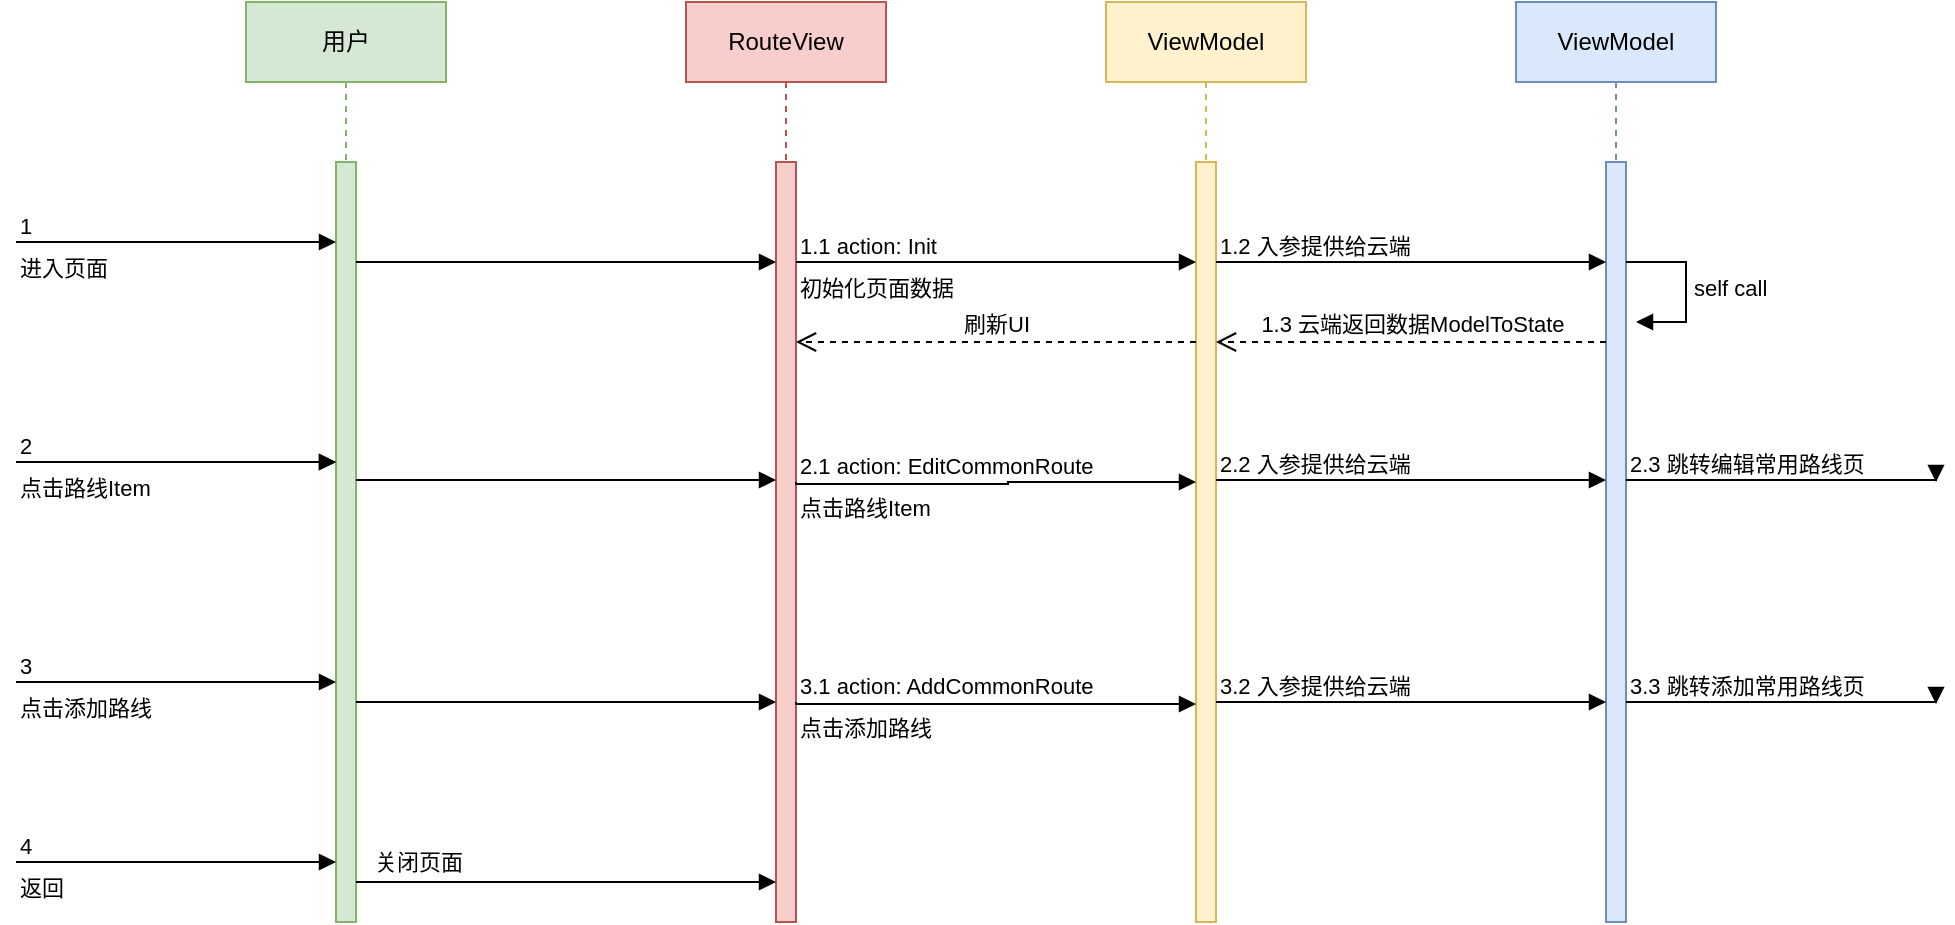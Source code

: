 <mxfile version="22.0.8" type="github" pages="2">
  <diagram id="6I0OCvxSQrVGMHxT2VVA" name="常用路线管理页">
    <mxGraphModel dx="1956" dy="672" grid="1" gridSize="10" guides="1" tooltips="1" connect="1" arrows="1" fold="1" page="1" pageScale="1" pageWidth="850" pageHeight="1100" math="0" shadow="0">
      <root>
        <mxCell id="0" />
        <mxCell id="1" parent="0" />
        <mxCell id="fytZe2nUgxtboZ6Lmw9K-55" value="ViewModel" style="shape=umlLifeline;perimeter=lifelinePerimeter;whiteSpace=wrap;html=1;container=1;dropTarget=0;collapsible=0;recursiveResize=0;outlineConnect=0;portConstraint=eastwest;newEdgeStyle={&quot;curved&quot;:0,&quot;rounded&quot;:0};fillColor=#fff2cc;strokeColor=#d6b656;" vertex="1" parent="1">
          <mxGeometry x="545" y="310" width="100" height="300" as="geometry" />
        </mxCell>
        <mxCell id="fytZe2nUgxtboZ6Lmw9K-54" value="RouteView" style="shape=umlLifeline;perimeter=lifelinePerimeter;whiteSpace=wrap;html=1;container=1;dropTarget=0;collapsible=0;recursiveResize=0;outlineConnect=0;portConstraint=eastwest;newEdgeStyle={&quot;curved&quot;:0,&quot;rounded&quot;:0};fillColor=#f8cecc;strokeColor=#b85450;" vertex="1" parent="1">
          <mxGeometry x="335" y="310" width="100" height="300" as="geometry" />
        </mxCell>
        <mxCell id="fytZe2nUgxtboZ6Lmw9K-53" value="用户" style="shape=umlLifeline;perimeter=lifelinePerimeter;whiteSpace=wrap;html=1;container=1;dropTarget=0;collapsible=0;recursiveResize=0;outlineConnect=0;portConstraint=eastwest;newEdgeStyle={&quot;curved&quot;:0,&quot;rounded&quot;:0};fillColor=#d5e8d4;strokeColor=#82b366;" vertex="1" parent="1">
          <mxGeometry x="115" y="310" width="100" height="300" as="geometry" />
        </mxCell>
        <mxCell id="fytZe2nUgxtboZ6Lmw9K-4" value="" style="html=1;points=[[0,0,0,0,5],[0,1,0,0,-5],[1,0,0,0,5],[1,1,0,0,-5]];perimeter=orthogonalPerimeter;outlineConnect=0;targetShapes=umlLifeline;portConstraint=eastwest;newEdgeStyle={&quot;curved&quot;:0,&quot;rounded&quot;:0};fillColor=#d5e8d4;strokeColor=#82b366;" vertex="1" parent="1">
          <mxGeometry x="160" y="390" width="10" height="380" as="geometry" />
        </mxCell>
        <mxCell id="fytZe2nUgxtboZ6Lmw9K-7" value="进入页面" style="endArrow=block;endFill=1;html=1;edgeStyle=orthogonalEdgeStyle;align=left;verticalAlign=top;rounded=0;" edge="1" parent="1">
          <mxGeometry x="-1" relative="1" as="geometry">
            <mxPoint y="430" as="sourcePoint" />
            <mxPoint x="160" y="430" as="targetPoint" />
          </mxGeometry>
        </mxCell>
        <mxCell id="fytZe2nUgxtboZ6Lmw9K-8" value="1" style="edgeLabel;resizable=0;html=1;align=left;verticalAlign=bottom;" connectable="0" vertex="1" parent="fytZe2nUgxtboZ6Lmw9K-7">
          <mxGeometry x="-1" relative="1" as="geometry" />
        </mxCell>
        <mxCell id="fytZe2nUgxtboZ6Lmw9K-9" value="" style="html=1;points=[[0,0,0,0,5],[0,1,0,0,-5],[1,0,0,0,5],[1,1,0,0,-5]];perimeter=orthogonalPerimeter;outlineConnect=0;targetShapes=umlLifeline;portConstraint=eastwest;newEdgeStyle={&quot;curved&quot;:0,&quot;rounded&quot;:0};fillColor=#f8cecc;strokeColor=#b85450;" vertex="1" parent="1">
          <mxGeometry x="380" y="390" width="10" height="380" as="geometry" />
        </mxCell>
        <mxCell id="fytZe2nUgxtboZ6Lmw9K-10" value="" style="html=1;points=[[0,0,0,0,5],[0,1,0,0,-5],[1,0,0,0,5],[1,1,0,0,-5]];perimeter=orthogonalPerimeter;outlineConnect=0;targetShapes=umlLifeline;portConstraint=eastwest;newEdgeStyle={&quot;curved&quot;:0,&quot;rounded&quot;:0};fillColor=#fff2cc;strokeColor=#d6b656;" vertex="1" parent="1">
          <mxGeometry x="590" y="390" width="10" height="380" as="geometry" />
        </mxCell>
        <mxCell id="fytZe2nUgxtboZ6Lmw9K-11" value="初始化页面数据" style="endArrow=block;endFill=1;html=1;edgeStyle=orthogonalEdgeStyle;align=left;verticalAlign=top;rounded=0;" edge="1" parent="1" source="fytZe2nUgxtboZ6Lmw9K-9">
          <mxGeometry x="-1" relative="1" as="geometry">
            <mxPoint x="400" y="440" as="sourcePoint" />
            <mxPoint x="590" y="440" as="targetPoint" />
            <Array as="points">
              <mxPoint x="450" y="440" />
              <mxPoint x="450" y="440" />
            </Array>
          </mxGeometry>
        </mxCell>
        <mxCell id="fytZe2nUgxtboZ6Lmw9K-12" value="1.1 action: Init" style="edgeLabel;resizable=0;html=1;align=left;verticalAlign=bottom;" connectable="0" vertex="1" parent="fytZe2nUgxtboZ6Lmw9K-11">
          <mxGeometry x="-1" relative="1" as="geometry" />
        </mxCell>
        <mxCell id="fytZe2nUgxtboZ6Lmw9K-16" value="刷新UI" style="html=1;verticalAlign=bottom;endArrow=open;dashed=1;endSize=8;curved=0;rounded=0;exitX=0;exitY=0.263;exitDx=0;exitDy=0;exitPerimeter=0;" edge="1" parent="1">
          <mxGeometry relative="1" as="geometry">
            <mxPoint x="590" y="480.0" as="sourcePoint" />
            <mxPoint x="390" y="480.0" as="targetPoint" />
          </mxGeometry>
        </mxCell>
        <mxCell id="fytZe2nUgxtboZ6Lmw9K-19" value="点击路线Item" style="endArrow=block;endFill=1;html=1;edgeStyle=orthogonalEdgeStyle;align=left;verticalAlign=top;rounded=0;" edge="1" parent="1">
          <mxGeometry x="-1" relative="1" as="geometry">
            <mxPoint y="540" as="sourcePoint" />
            <mxPoint x="160" y="540" as="targetPoint" />
          </mxGeometry>
        </mxCell>
        <mxCell id="fytZe2nUgxtboZ6Lmw9K-20" value="2" style="edgeLabel;resizable=0;html=1;align=left;verticalAlign=bottom;" connectable="0" vertex="1" parent="fytZe2nUgxtboZ6Lmw9K-19">
          <mxGeometry x="-1" relative="1" as="geometry" />
        </mxCell>
        <mxCell id="fytZe2nUgxtboZ6Lmw9K-24" value="点击路线Item" style="endArrow=block;endFill=1;html=1;edgeStyle=orthogonalEdgeStyle;align=left;verticalAlign=top;rounded=0;" edge="1" parent="1">
          <mxGeometry x="-1" relative="1" as="geometry">
            <mxPoint y="540" as="sourcePoint" />
            <mxPoint x="160" y="540" as="targetPoint" />
            <Array as="points">
              <mxPoint x="150" y="540" />
              <mxPoint x="150" y="540" />
            </Array>
          </mxGeometry>
        </mxCell>
        <mxCell id="fytZe2nUgxtboZ6Lmw9K-25" value="2" style="edgeLabel;resizable=0;html=1;align=left;verticalAlign=bottom;" connectable="0" vertex="1" parent="fytZe2nUgxtboZ6Lmw9K-24">
          <mxGeometry x="-1" relative="1" as="geometry" />
        </mxCell>
        <mxCell id="fytZe2nUgxtboZ6Lmw9K-26" value="点击路线Item" style="endArrow=block;endFill=1;html=1;edgeStyle=orthogonalEdgeStyle;align=left;verticalAlign=top;rounded=0;" edge="1" parent="1">
          <mxGeometry x="-1" relative="1" as="geometry">
            <mxPoint x="390" y="550" as="sourcePoint" />
            <mxPoint x="590" y="550" as="targetPoint" />
            <Array as="points">
              <mxPoint x="390" y="551" />
              <mxPoint x="496" y="551" />
              <mxPoint x="496" y="550" />
            </Array>
          </mxGeometry>
        </mxCell>
        <mxCell id="fytZe2nUgxtboZ6Lmw9K-27" value="2.1 action: EditCommonRoute" style="edgeLabel;resizable=0;html=1;align=left;verticalAlign=bottom;" connectable="0" vertex="1" parent="fytZe2nUgxtboZ6Lmw9K-26">
          <mxGeometry x="-1" relative="1" as="geometry" />
        </mxCell>
        <mxCell id="fytZe2nUgxtboZ6Lmw9K-28" value="" style="endArrow=block;endFill=1;html=1;edgeStyle=orthogonalEdgeStyle;align=left;verticalAlign=top;rounded=0;" edge="1" parent="1" target="fytZe2nUgxtboZ6Lmw9K-9">
          <mxGeometry x="-1" relative="1" as="geometry">
            <mxPoint x="170" y="440" as="sourcePoint" />
            <mxPoint x="330" y="440" as="targetPoint" />
            <Array as="points">
              <mxPoint x="340" y="440" />
              <mxPoint x="340" y="440" />
            </Array>
          </mxGeometry>
        </mxCell>
        <mxCell id="fytZe2nUgxtboZ6Lmw9K-30" value="" style="endArrow=block;endFill=1;html=1;edgeStyle=orthogonalEdgeStyle;align=left;verticalAlign=top;rounded=0;" edge="1" parent="1">
          <mxGeometry x="-1" relative="1" as="geometry">
            <mxPoint x="170" y="549" as="sourcePoint" />
            <mxPoint x="380" y="549" as="targetPoint" />
            <Array as="points">
              <mxPoint x="340" y="549" />
              <mxPoint x="340" y="549" />
            </Array>
          </mxGeometry>
        </mxCell>
        <mxCell id="fytZe2nUgxtboZ6Lmw9K-39" value="点击添加路线" style="endArrow=block;endFill=1;html=1;edgeStyle=orthogonalEdgeStyle;align=left;verticalAlign=top;rounded=0;" edge="1" parent="1">
          <mxGeometry x="-1" relative="1" as="geometry">
            <mxPoint y="650" as="sourcePoint" />
            <mxPoint x="160" y="650" as="targetPoint" />
            <Array as="points">
              <mxPoint x="150" y="650" />
              <mxPoint x="150" y="650" />
            </Array>
          </mxGeometry>
        </mxCell>
        <mxCell id="fytZe2nUgxtboZ6Lmw9K-40" value="3" style="edgeLabel;resizable=0;html=1;align=left;verticalAlign=bottom;" connectable="0" vertex="1" parent="fytZe2nUgxtboZ6Lmw9K-39">
          <mxGeometry x="-1" relative="1" as="geometry" />
        </mxCell>
        <mxCell id="fytZe2nUgxtboZ6Lmw9K-41" value="" style="endArrow=block;endFill=1;html=1;edgeStyle=orthogonalEdgeStyle;align=left;verticalAlign=top;rounded=0;" edge="1" parent="1">
          <mxGeometry x="-1" relative="1" as="geometry">
            <mxPoint x="170" y="660" as="sourcePoint" />
            <mxPoint x="380" y="660" as="targetPoint" />
            <Array as="points">
              <mxPoint x="340" y="660" />
              <mxPoint x="340" y="660" />
            </Array>
          </mxGeometry>
        </mxCell>
        <mxCell id="fytZe2nUgxtboZ6Lmw9K-42" value="点击添加路线" style="endArrow=block;endFill=1;html=1;edgeStyle=orthogonalEdgeStyle;align=left;verticalAlign=top;rounded=0;" edge="1" parent="1" target="fytZe2nUgxtboZ6Lmw9K-10">
          <mxGeometry x="-1" relative="1" as="geometry">
            <mxPoint x="390" y="660" as="sourcePoint" />
            <mxPoint x="580" y="660" as="targetPoint" />
            <Array as="points">
              <mxPoint x="390" y="661" />
            </Array>
          </mxGeometry>
        </mxCell>
        <mxCell id="fytZe2nUgxtboZ6Lmw9K-43" value="3.1 action: AddCommonRoute" style="edgeLabel;resizable=0;html=1;align=left;verticalAlign=bottom;" connectable="0" vertex="1" parent="fytZe2nUgxtboZ6Lmw9K-42">
          <mxGeometry x="-1" relative="1" as="geometry" />
        </mxCell>
        <mxCell id="fytZe2nUgxtboZ6Lmw9K-56" value="返回" style="endArrow=block;endFill=1;html=1;edgeStyle=orthogonalEdgeStyle;align=left;verticalAlign=top;rounded=0;" edge="1" parent="1">
          <mxGeometry x="-1" relative="1" as="geometry">
            <mxPoint y="740" as="sourcePoint" />
            <mxPoint x="160" y="740" as="targetPoint" />
            <Array as="points">
              <mxPoint x="150" y="740" />
              <mxPoint x="150" y="740" />
            </Array>
          </mxGeometry>
        </mxCell>
        <mxCell id="fytZe2nUgxtboZ6Lmw9K-57" value="4" style="edgeLabel;resizable=0;html=1;align=left;verticalAlign=bottom;" connectable="0" vertex="1" parent="fytZe2nUgxtboZ6Lmw9K-56">
          <mxGeometry x="-1" relative="1" as="geometry" />
        </mxCell>
        <mxCell id="fytZe2nUgxtboZ6Lmw9K-58" value="" style="endArrow=block;endFill=1;html=1;edgeStyle=orthogonalEdgeStyle;align=left;verticalAlign=top;rounded=0;" edge="1" parent="1">
          <mxGeometry x="-1" relative="1" as="geometry">
            <mxPoint x="170" y="750" as="sourcePoint" />
            <mxPoint x="380" y="750" as="targetPoint" />
            <Array as="points">
              <mxPoint x="340" y="750" />
              <mxPoint x="340" y="750" />
            </Array>
          </mxGeometry>
        </mxCell>
        <mxCell id="fytZe2nUgxtboZ6Lmw9K-59" value="关闭页面" style="edgeLabel;html=1;align=center;verticalAlign=middle;resizable=0;points=[];" vertex="1" connectable="0" parent="fytZe2nUgxtboZ6Lmw9K-58">
          <mxGeometry x="0.346" y="2" relative="1" as="geometry">
            <mxPoint x="-111" y="-8" as="offset" />
          </mxGeometry>
        </mxCell>
        <mxCell id="OHjSK1FW9K73UH6GHop5-1" value="ViewModel" style="shape=umlLifeline;perimeter=lifelinePerimeter;whiteSpace=wrap;html=1;container=1;dropTarget=0;collapsible=0;recursiveResize=0;outlineConnect=0;portConstraint=eastwest;newEdgeStyle={&quot;curved&quot;:0,&quot;rounded&quot;:0};fillColor=#dae8fc;strokeColor=#6c8ebf;" vertex="1" parent="1">
          <mxGeometry x="750" y="310" width="100" height="300" as="geometry" />
        </mxCell>
        <mxCell id="OHjSK1FW9K73UH6GHop5-2" value="" style="html=1;points=[[0,0,0,0,5],[0,1,0,0,-5],[1,0,0,0,5],[1,1,0,0,-5]];perimeter=orthogonalPerimeter;outlineConnect=0;targetShapes=umlLifeline;portConstraint=eastwest;newEdgeStyle={&quot;curved&quot;:0,&quot;rounded&quot;:0};fillColor=#dae8fc;strokeColor=#6c8ebf;" vertex="1" parent="1">
          <mxGeometry x="795" y="390" width="10" height="380" as="geometry" />
        </mxCell>
        <mxCell id="OHjSK1FW9K73UH6GHop5-7" value="" style="endArrow=block;endFill=1;html=1;edgeStyle=orthogonalEdgeStyle;align=left;verticalAlign=top;rounded=0;" edge="1" parent="1" target="OHjSK1FW9K73UH6GHop5-2">
          <mxGeometry x="-1" relative="1" as="geometry">
            <mxPoint x="600" y="440" as="sourcePoint" />
            <mxPoint x="790" y="440" as="targetPoint" />
            <Array as="points">
              <mxPoint x="740" y="440" />
              <mxPoint x="740" y="440" />
            </Array>
          </mxGeometry>
        </mxCell>
        <mxCell id="OHjSK1FW9K73UH6GHop5-8" value="1.2 入参提供给云端" style="edgeLabel;resizable=0;html=1;align=left;verticalAlign=bottom;" connectable="0" vertex="1" parent="OHjSK1FW9K73UH6GHop5-7">
          <mxGeometry x="-1" relative="1" as="geometry" />
        </mxCell>
        <mxCell id="OHjSK1FW9K73UH6GHop5-10" value="self call" style="html=1;align=left;spacingLeft=2;endArrow=block;rounded=0;edgeStyle=orthogonalEdgeStyle;curved=0;rounded=0;" edge="1" parent="1">
          <mxGeometry relative="1" as="geometry">
            <mxPoint x="805" y="440" as="sourcePoint" />
            <Array as="points">
              <mxPoint x="835" y="470" />
            </Array>
            <mxPoint x="810" y="470" as="targetPoint" />
          </mxGeometry>
        </mxCell>
        <mxCell id="OHjSK1FW9K73UH6GHop5-11" value="1.3 云端返回数据ModelToState" style="html=1;verticalAlign=bottom;endArrow=open;dashed=1;endSize=8;curved=0;rounded=0;exitX=0;exitY=0.263;exitDx=0;exitDy=0;exitPerimeter=0;" edge="1" parent="1" target="fytZe2nUgxtboZ6Lmw9K-10">
          <mxGeometry relative="1" as="geometry">
            <mxPoint x="795" y="480.0" as="sourcePoint" />
            <mxPoint x="610" y="480" as="targetPoint" />
          </mxGeometry>
        </mxCell>
        <mxCell id="OHjSK1FW9K73UH6GHop5-12" value="" style="endArrow=block;endFill=1;html=1;edgeStyle=orthogonalEdgeStyle;align=left;verticalAlign=top;rounded=0;" edge="1" parent="1">
          <mxGeometry x="-1" relative="1" as="geometry">
            <mxPoint x="600" y="549" as="sourcePoint" />
            <mxPoint x="795" y="549" as="targetPoint" />
            <Array as="points">
              <mxPoint x="740" y="549" />
              <mxPoint x="740" y="549" />
            </Array>
          </mxGeometry>
        </mxCell>
        <mxCell id="OHjSK1FW9K73UH6GHop5-13" value="2.2 入参提供给云端" style="edgeLabel;resizable=0;html=1;align=left;verticalAlign=bottom;" connectable="0" vertex="1" parent="OHjSK1FW9K73UH6GHop5-12">
          <mxGeometry x="-1" relative="1" as="geometry" />
        </mxCell>
        <mxCell id="OHjSK1FW9K73UH6GHop5-14" value="" style="endArrow=block;endFill=1;html=1;edgeStyle=orthogonalEdgeStyle;align=left;verticalAlign=top;rounded=0;" edge="1" parent="1">
          <mxGeometry x="-1" relative="1" as="geometry">
            <mxPoint x="805" y="549" as="sourcePoint" />
            <mxPoint x="960" y="550" as="targetPoint" />
            <Array as="points">
              <mxPoint x="945" y="549" />
              <mxPoint x="945" y="549" />
            </Array>
          </mxGeometry>
        </mxCell>
        <mxCell id="OHjSK1FW9K73UH6GHop5-15" value="2.3 跳转编辑常用路线页" style="edgeLabel;resizable=0;html=1;align=left;verticalAlign=bottom;" connectable="0" vertex="1" parent="OHjSK1FW9K73UH6GHop5-14">
          <mxGeometry x="-1" relative="1" as="geometry" />
        </mxCell>
        <mxCell id="OHjSK1FW9K73UH6GHop5-16" value="" style="endArrow=block;endFill=1;html=1;edgeStyle=orthogonalEdgeStyle;align=left;verticalAlign=top;rounded=0;" edge="1" parent="1">
          <mxGeometry x="-1" relative="1" as="geometry">
            <mxPoint x="600" y="660" as="sourcePoint" />
            <mxPoint x="795" y="660" as="targetPoint" />
            <Array as="points">
              <mxPoint x="740" y="660" />
              <mxPoint x="740" y="660" />
            </Array>
          </mxGeometry>
        </mxCell>
        <mxCell id="OHjSK1FW9K73UH6GHop5-17" value="3.2 入参提供给云端" style="edgeLabel;resizable=0;html=1;align=left;verticalAlign=bottom;" connectable="0" vertex="1" parent="OHjSK1FW9K73UH6GHop5-16">
          <mxGeometry x="-1" relative="1" as="geometry" />
        </mxCell>
        <mxCell id="OHjSK1FW9K73UH6GHop5-18" value="" style="endArrow=block;endFill=1;html=1;edgeStyle=orthogonalEdgeStyle;align=left;verticalAlign=top;rounded=0;" edge="1" parent="1">
          <mxGeometry x="-1" relative="1" as="geometry">
            <mxPoint x="805" y="660" as="sourcePoint" />
            <mxPoint x="960" y="661" as="targetPoint" />
            <Array as="points">
              <mxPoint x="945" y="660" />
              <mxPoint x="945" y="660" />
            </Array>
          </mxGeometry>
        </mxCell>
        <mxCell id="OHjSK1FW9K73UH6GHop5-19" value="3.3 跳转添加常用路线页" style="edgeLabel;resizable=0;html=1;align=left;verticalAlign=bottom;" connectable="0" vertex="1" parent="OHjSK1FW9K73UH6GHop5-18">
          <mxGeometry x="-1" relative="1" as="geometry" />
        </mxCell>
      </root>
    </mxGraphModel>
  </diagram>
  <diagram id="s6iaUEBONo8S-nNz0pXx" name="第 2 页">
    <mxGraphModel dx="2394" dy="952" grid="1" gridSize="10" guides="1" tooltips="1" connect="1" arrows="1" fold="1" page="1" pageScale="1" pageWidth="827" pageHeight="1169" math="0" shadow="0">
      <root>
        <mxCell id="0" />
        <mxCell id="1" parent="0" />
        <mxCell id="DBH0jLhfZhS1wM54KbYj-1" value="ViewModel" style="shape=umlLifeline;perimeter=lifelinePerimeter;whiteSpace=wrap;html=1;container=1;dropTarget=0;collapsible=0;recursiveResize=0;outlineConnect=0;portConstraint=eastwest;newEdgeStyle={&quot;curved&quot;:0,&quot;rounded&quot;:0};fillColor=#fff2cc;strokeColor=#d6b656;" vertex="1" parent="1">
          <mxGeometry x="545" y="310" width="100" height="300" as="geometry" />
        </mxCell>
        <mxCell id="DBH0jLhfZhS1wM54KbYj-2" value="RouteView" style="shape=umlLifeline;perimeter=lifelinePerimeter;whiteSpace=wrap;html=1;container=1;dropTarget=0;collapsible=0;recursiveResize=0;outlineConnect=0;portConstraint=eastwest;newEdgeStyle={&quot;curved&quot;:0,&quot;rounded&quot;:0};fillColor=#f8cecc;strokeColor=#b85450;" vertex="1" parent="1">
          <mxGeometry x="335" y="310" width="100" height="300" as="geometry" />
        </mxCell>
        <mxCell id="DBH0jLhfZhS1wM54KbYj-3" value="用户" style="shape=umlLifeline;perimeter=lifelinePerimeter;whiteSpace=wrap;html=1;container=1;dropTarget=0;collapsible=0;recursiveResize=0;outlineConnect=0;portConstraint=eastwest;newEdgeStyle={&quot;curved&quot;:0,&quot;rounded&quot;:0};fillColor=#d5e8d4;strokeColor=#82b366;" vertex="1" parent="1">
          <mxGeometry x="115" y="310" width="100" height="300" as="geometry" />
        </mxCell>
        <mxCell id="DBH0jLhfZhS1wM54KbYj-4" value="" style="html=1;points=[[0,0,0,0,5],[0,1,0,0,-5],[1,0,0,0,5],[1,1,0,0,-5]];perimeter=orthogonalPerimeter;outlineConnect=0;targetShapes=umlLifeline;portConstraint=eastwest;newEdgeStyle={&quot;curved&quot;:0,&quot;rounded&quot;:0};fillColor=#d5e8d4;strokeColor=#82b366;" vertex="1" parent="1">
          <mxGeometry x="160" y="390" width="10" height="740" as="geometry" />
        </mxCell>
        <mxCell id="DBH0jLhfZhS1wM54KbYj-5" value="进入页面" style="endArrow=block;endFill=1;html=1;edgeStyle=orthogonalEdgeStyle;align=left;verticalAlign=top;rounded=0;" edge="1" parent="1">
          <mxGeometry x="-1" relative="1" as="geometry">
            <mxPoint y="430" as="sourcePoint" />
            <mxPoint x="160" y="430" as="targetPoint" />
          </mxGeometry>
        </mxCell>
        <mxCell id="DBH0jLhfZhS1wM54KbYj-6" value="1" style="edgeLabel;resizable=0;html=1;align=left;verticalAlign=bottom;" connectable="0" vertex="1" parent="DBH0jLhfZhS1wM54KbYj-5">
          <mxGeometry x="-1" relative="1" as="geometry" />
        </mxCell>
        <mxCell id="DBH0jLhfZhS1wM54KbYj-7" value="" style="html=1;points=[[0,0,0,0,5],[0,1,0,0,-5],[1,0,0,0,5],[1,1,0,0,-5]];perimeter=orthogonalPerimeter;outlineConnect=0;targetShapes=umlLifeline;portConstraint=eastwest;newEdgeStyle={&quot;curved&quot;:0,&quot;rounded&quot;:0};fillColor=#f8cecc;strokeColor=#b85450;" vertex="1" parent="1">
          <mxGeometry x="380" y="390" width="10" height="740" as="geometry" />
        </mxCell>
        <mxCell id="DBH0jLhfZhS1wM54KbYj-8" value="" style="html=1;points=[[0,0,0,0,5],[0,1,0,0,-5],[1,0,0,0,5],[1,1,0,0,-5]];perimeter=orthogonalPerimeter;outlineConnect=0;targetShapes=umlLifeline;portConstraint=eastwest;newEdgeStyle={&quot;curved&quot;:0,&quot;rounded&quot;:0};fillColor=#fff2cc;strokeColor=#d6b656;" vertex="1" parent="1">
          <mxGeometry x="590" y="390" width="10" height="740" as="geometry" />
        </mxCell>
        <mxCell id="DBH0jLhfZhS1wM54KbYj-9" value="初始化页面数据" style="endArrow=block;endFill=1;html=1;edgeStyle=orthogonalEdgeStyle;align=left;verticalAlign=top;rounded=0;" edge="1" parent="1" source="DBH0jLhfZhS1wM54KbYj-7">
          <mxGeometry x="-1" relative="1" as="geometry">
            <mxPoint x="400" y="440" as="sourcePoint" />
            <mxPoint x="590" y="440" as="targetPoint" />
            <Array as="points">
              <mxPoint x="450" y="440" />
              <mxPoint x="450" y="440" />
            </Array>
          </mxGeometry>
        </mxCell>
        <mxCell id="DBH0jLhfZhS1wM54KbYj-10" value="1.1 action: Init" style="edgeLabel;resizable=0;html=1;align=left;verticalAlign=bottom;" connectable="0" vertex="1" parent="DBH0jLhfZhS1wM54KbYj-9">
          <mxGeometry x="-1" relative="1" as="geometry" />
        </mxCell>
        <mxCell id="DBH0jLhfZhS1wM54KbYj-12" value="刷新UI" style="html=1;verticalAlign=bottom;endArrow=open;dashed=1;endSize=8;curved=0;rounded=0;exitX=0;exitY=0.263;exitDx=0;exitDy=0;exitPerimeter=0;" edge="1" parent="1">
          <mxGeometry relative="1" as="geometry">
            <mxPoint x="590" y="480.0" as="sourcePoint" />
            <mxPoint x="390" y="480.0" as="targetPoint" />
          </mxGeometry>
        </mxCell>
        <mxCell id="DBH0jLhfZhS1wM54KbYj-13" value="点击路线Item" style="endArrow=block;endFill=1;html=1;edgeStyle=orthogonalEdgeStyle;align=left;verticalAlign=top;rounded=0;" edge="1" parent="1">
          <mxGeometry x="-1" relative="1" as="geometry">
            <mxPoint y="540" as="sourcePoint" />
            <mxPoint x="160" y="540" as="targetPoint" />
          </mxGeometry>
        </mxCell>
        <mxCell id="DBH0jLhfZhS1wM54KbYj-14" value="2" style="edgeLabel;resizable=0;html=1;align=left;verticalAlign=bottom;" connectable="0" vertex="1" parent="DBH0jLhfZhS1wM54KbYj-13">
          <mxGeometry x="-1" relative="1" as="geometry" />
        </mxCell>
        <mxCell id="DBH0jLhfZhS1wM54KbYj-15" value="点击「预约顺风车」" style="endArrow=block;endFill=1;html=1;edgeStyle=orthogonalEdgeStyle;align=left;verticalAlign=top;rounded=0;" edge="1" parent="1">
          <mxGeometry x="-1" relative="1" as="geometry">
            <mxPoint y="540" as="sourcePoint" />
            <mxPoint x="160" y="540" as="targetPoint" />
            <Array as="points">
              <mxPoint x="150" y="540" />
              <mxPoint x="150" y="540" />
            </Array>
          </mxGeometry>
        </mxCell>
        <mxCell id="DBH0jLhfZhS1wM54KbYj-16" value="2" style="edgeLabel;resizable=0;html=1;align=left;verticalAlign=bottom;" connectable="0" vertex="1" parent="DBH0jLhfZhS1wM54KbYj-15">
          <mxGeometry x="-1" relative="1" as="geometry" />
        </mxCell>
        <mxCell id="DBH0jLhfZhS1wM54KbYj-17" value="点击发单" style="endArrow=block;endFill=1;html=1;edgeStyle=orthogonalEdgeStyle;align=left;verticalAlign=top;rounded=0;" edge="1" parent="1">
          <mxGeometry x="-1" relative="1" as="geometry">
            <mxPoint x="390" y="550" as="sourcePoint" />
            <mxPoint x="590" y="550" as="targetPoint" />
            <Array as="points">
              <mxPoint x="390" y="551" />
              <mxPoint x="496" y="551" />
              <mxPoint x="496" y="550" />
            </Array>
          </mxGeometry>
        </mxCell>
        <mxCell id="DBH0jLhfZhS1wM54KbYj-18" value="2.1 action:ClickPublish" style="edgeLabel;resizable=0;html=1;align=left;verticalAlign=bottom;" connectable="0" vertex="1" parent="DBH0jLhfZhS1wM54KbYj-17">
          <mxGeometry x="-1" relative="1" as="geometry" />
        </mxCell>
        <mxCell id="DBH0jLhfZhS1wM54KbYj-19" value="" style="endArrow=block;endFill=1;html=1;edgeStyle=orthogonalEdgeStyle;align=left;verticalAlign=top;rounded=0;" edge="1" parent="1" target="DBH0jLhfZhS1wM54KbYj-7">
          <mxGeometry x="-1" relative="1" as="geometry">
            <mxPoint x="170" y="440" as="sourcePoint" />
            <mxPoint x="330" y="440" as="targetPoint" />
            <Array as="points">
              <mxPoint x="340" y="440" />
              <mxPoint x="340" y="440" />
            </Array>
          </mxGeometry>
        </mxCell>
        <mxCell id="DBH0jLhfZhS1wM54KbYj-20" value="" style="endArrow=block;endFill=1;html=1;edgeStyle=orthogonalEdgeStyle;align=left;verticalAlign=top;rounded=0;" edge="1" parent="1">
          <mxGeometry x="-1" relative="1" as="geometry">
            <mxPoint x="170" y="549" as="sourcePoint" />
            <mxPoint x="380" y="549" as="targetPoint" />
            <Array as="points">
              <mxPoint x="340" y="549" />
              <mxPoint x="340" y="549" />
            </Array>
          </mxGeometry>
        </mxCell>
        <mxCell id="DBH0jLhfZhS1wM54KbYj-25" value="点击订单司机Item" style="endArrow=block;endFill=1;html=1;edgeStyle=orthogonalEdgeStyle;align=left;verticalAlign=top;rounded=0;" edge="1" parent="1">
          <mxGeometry x="-1" relative="1" as="geometry">
            <mxPoint y="650" as="sourcePoint" />
            <mxPoint x="160" y="650" as="targetPoint" />
            <Array as="points">
              <mxPoint x="150" y="650" />
              <mxPoint x="150" y="650" />
            </Array>
          </mxGeometry>
        </mxCell>
        <mxCell id="DBH0jLhfZhS1wM54KbYj-26" value="3" style="edgeLabel;resizable=0;html=1;align=left;verticalAlign=bottom;" connectable="0" vertex="1" parent="DBH0jLhfZhS1wM54KbYj-25">
          <mxGeometry x="-1" relative="1" as="geometry" />
        </mxCell>
        <mxCell id="DBH0jLhfZhS1wM54KbYj-27" value="" style="endArrow=block;endFill=1;html=1;edgeStyle=orthogonalEdgeStyle;align=left;verticalAlign=top;rounded=0;" edge="1" parent="1">
          <mxGeometry x="-1" relative="1" as="geometry">
            <mxPoint x="170" y="660" as="sourcePoint" />
            <mxPoint x="380" y="660" as="targetPoint" />
            <Array as="points">
              <mxPoint x="340" y="660" />
              <mxPoint x="340" y="660" />
            </Array>
          </mxGeometry>
        </mxCell>
        <mxCell id="DBH0jLhfZhS1wM54KbYj-28" value="点击" style="endArrow=block;endFill=1;html=1;edgeStyle=orthogonalEdgeStyle;align=left;verticalAlign=top;rounded=0;" edge="1" parent="1" target="DBH0jLhfZhS1wM54KbYj-8">
          <mxGeometry x="-1" relative="1" as="geometry">
            <mxPoint x="390" y="660" as="sourcePoint" />
            <mxPoint x="580" y="660" as="targetPoint" />
            <Array as="points">
              <mxPoint x="390" y="661" />
            </Array>
          </mxGeometry>
        </mxCell>
        <mxCell id="DBH0jLhfZhS1wM54KbYj-29" value="3.1 action: ClickPaxOrderDetail" style="edgeLabel;resizable=0;html=1;align=left;verticalAlign=bottom;" connectable="0" vertex="1" parent="DBH0jLhfZhS1wM54KbYj-28">
          <mxGeometry x="-1" relative="1" as="geometry" />
        </mxCell>
        <mxCell id="DBH0jLhfZhS1wM54KbYj-30" value="VM包装数据" style="html=1;align=left;spacingLeft=2;endArrow=block;rounded=0;edgeStyle=orthogonalEdgeStyle;curved=0;rounded=0;" edge="1" parent="1" target="DBH0jLhfZhS1wM54KbYj-8">
          <mxGeometry relative="1" as="geometry">
            <mxPoint x="600" y="670" as="sourcePoint" />
            <Array as="points">
              <mxPoint x="630" y="670" />
              <mxPoint x="630" y="690" />
            </Array>
            <mxPoint x="605" y="700" as="targetPoint" />
          </mxGeometry>
        </mxCell>
        <mxCell id="DBH0jLhfZhS1wM54KbYj-31" value="3.2 event: goToPaxOrderDetail" style="html=1;verticalAlign=bottom;endArrow=open;dashed=1;endSize=8;curved=0;rounded=0;exitX=0;exitY=0.263;exitDx=0;exitDy=0;exitPerimeter=0;" edge="1" parent="1">
          <mxGeometry relative="1" as="geometry">
            <mxPoint x="590" y="700" as="sourcePoint" />
            <mxPoint x="390" y="700" as="targetPoint" />
          </mxGeometry>
        </mxCell>
        <mxCell id="DBH0jLhfZhS1wM54KbYj-32" value="跳转乘客订单详情页" style="edgeLabel;html=1;align=center;verticalAlign=middle;resizable=0;points=[];" vertex="1" connectable="0" parent="DBH0jLhfZhS1wM54KbYj-31">
          <mxGeometry x="0.696" relative="1" as="geometry">
            <mxPoint x="39" y="13" as="offset" />
          </mxGeometry>
        </mxCell>
        <mxCell id="DBH0jLhfZhS1wM54KbYj-33" value="点击车主头像" style="endArrow=block;endFill=1;html=1;edgeStyle=orthogonalEdgeStyle;align=left;verticalAlign=top;rounded=0;" edge="1" parent="1">
          <mxGeometry x="-1" relative="1" as="geometry">
            <mxPoint y="740" as="sourcePoint" />
            <mxPoint x="160" y="740" as="targetPoint" />
            <Array as="points">
              <mxPoint x="150" y="740" />
              <mxPoint x="150" y="740" />
            </Array>
          </mxGeometry>
        </mxCell>
        <mxCell id="DBH0jLhfZhS1wM54KbYj-34" value="4" style="edgeLabel;resizable=0;html=1;align=left;verticalAlign=bottom;" connectable="0" vertex="1" parent="DBH0jLhfZhS1wM54KbYj-33">
          <mxGeometry x="-1" relative="1" as="geometry" />
        </mxCell>
        <mxCell id="DBH0jLhfZhS1wM54KbYj-35" value="" style="endArrow=block;endFill=1;html=1;edgeStyle=orthogonalEdgeStyle;align=left;verticalAlign=top;rounded=0;" edge="1" parent="1">
          <mxGeometry x="-1" relative="1" as="geometry">
            <mxPoint x="170" y="750" as="sourcePoint" />
            <mxPoint x="380" y="750" as="targetPoint" />
            <Array as="points">
              <mxPoint x="340" y="750" />
              <mxPoint x="340" y="750" />
            </Array>
          </mxGeometry>
        </mxCell>
        <mxCell id="DBH0jLhfZhS1wM54KbYj-37" value="云" style="shape=umlLifeline;perimeter=lifelinePerimeter;whiteSpace=wrap;html=1;container=1;dropTarget=0;collapsible=0;recursiveResize=0;outlineConnect=0;portConstraint=eastwest;newEdgeStyle={&quot;curved&quot;:0,&quot;rounded&quot;:0};fillColor=#dae8fc;strokeColor=#6c8ebf;" vertex="1" parent="1">
          <mxGeometry x="760" y="310" width="100" height="300" as="geometry" />
        </mxCell>
        <mxCell id="DBH0jLhfZhS1wM54KbYj-38" value="" style="html=1;points=[[0,0,0,0,5],[0,1,0,0,-5],[1,0,0,0,5],[1,1,0,0,-5]];perimeter=orthogonalPerimeter;outlineConnect=0;targetShapes=umlLifeline;portConstraint=eastwest;newEdgeStyle={&quot;curved&quot;:0,&quot;rounded&quot;:0};fillColor=#dae8fc;strokeColor=#6c8ebf;" vertex="1" parent="1">
          <mxGeometry x="805" y="390" width="10" height="740" as="geometry" />
        </mxCell>
        <mxCell id="DBH0jLhfZhS1wM54KbYj-42" value="请求发单接口" style="html=1;align=left;spacingLeft=2;endArrow=block;rounded=0;edgeStyle=orthogonalEdgeStyle;curved=0;rounded=0;" edge="1" parent="1">
          <mxGeometry relative="1" as="geometry">
            <mxPoint x="815" y="550" as="sourcePoint" />
            <Array as="points">
              <mxPoint x="845" y="550" />
              <mxPoint x="845" y="570" />
            </Array>
            <mxPoint x="815" y="570.043" as="targetPoint" />
          </mxGeometry>
        </mxCell>
        <mxCell id="DBH0jLhfZhS1wM54KbYj-43" value="" style="endArrow=block;endFill=1;html=1;edgeStyle=orthogonalEdgeStyle;align=left;verticalAlign=top;rounded=0;" edge="1" parent="1" target="DBH0jLhfZhS1wM54KbYj-38">
          <mxGeometry x="-1" relative="1" as="geometry">
            <mxPoint x="600" y="440" as="sourcePoint" />
            <mxPoint x="800" y="440" as="targetPoint" />
            <Array as="points">
              <mxPoint x="760" y="440" />
              <mxPoint x="760" y="440" />
            </Array>
          </mxGeometry>
        </mxCell>
        <mxCell id="DBH0jLhfZhS1wM54KbYj-44" value="1.2 入参提供给云端" style="edgeLabel;resizable=0;html=1;align=left;verticalAlign=bottom;" connectable="0" vertex="1" parent="DBH0jLhfZhS1wM54KbYj-43">
          <mxGeometry x="-1" relative="1" as="geometry" />
        </mxCell>
        <mxCell id="DBH0jLhfZhS1wM54KbYj-45" value="1.3 云端返回数据ModelToState" style="html=1;verticalAlign=bottom;endArrow=open;dashed=1;endSize=8;curved=0;rounded=0;exitX=0;exitY=0.263;exitDx=0;exitDy=0;exitPerimeter=0;" edge="1" parent="1" target="DBH0jLhfZhS1wM54KbYj-8">
          <mxGeometry x="0.122" relative="1" as="geometry">
            <mxPoint x="805" y="480.0" as="sourcePoint" />
            <mxPoint x="605" y="480" as="targetPoint" />
            <mxPoint as="offset" />
          </mxGeometry>
        </mxCell>
        <mxCell id="DBH0jLhfZhS1wM54KbYj-47" value="" style="endArrow=block;endFill=1;html=1;edgeStyle=orthogonalEdgeStyle;align=left;verticalAlign=top;rounded=0;" edge="1" parent="1" target="DBH0jLhfZhS1wM54KbYj-38">
          <mxGeometry x="-1" relative="1" as="geometry">
            <mxPoint x="600" y="550" as="sourcePoint" />
            <mxPoint x="805" y="440" as="targetPoint" />
            <Array as="points">
              <mxPoint x="600" y="550" />
            </Array>
          </mxGeometry>
        </mxCell>
        <mxCell id="DBH0jLhfZhS1wM54KbYj-48" value="2.2 入参提供给云端" style="edgeLabel;resizable=0;html=1;align=left;verticalAlign=bottom;" connectable="0" vertex="1" parent="DBH0jLhfZhS1wM54KbYj-47">
          <mxGeometry x="-1" relative="1" as="geometry" />
        </mxCell>
        <mxCell id="DBH0jLhfZhS1wM54KbYj-49" value="2.3 返回数据ModelToState" style="html=1;verticalAlign=bottom;endArrow=open;dashed=1;endSize=8;curved=0;rounded=0;exitX=0;exitY=0.263;exitDx=0;exitDy=0;exitPerimeter=0;" edge="1" parent="1">
          <mxGeometry x="0.22" relative="1" as="geometry">
            <mxPoint x="805" y="579.57" as="sourcePoint" />
            <mxPoint x="600" y="579.57" as="targetPoint" />
            <mxPoint as="offset" />
          </mxGeometry>
        </mxCell>
        <mxCell id="DBH0jLhfZhS1wM54KbYj-50" value="2.4 event: goToWaitPickUp" style="html=1;verticalAlign=bottom;endArrow=open;dashed=1;endSize=8;curved=0;rounded=0;exitX=0;exitY=0.263;exitDx=0;exitDy=0;exitPerimeter=0;" edge="1" parent="1">
          <mxGeometry x="0.1" relative="1" as="geometry">
            <mxPoint x="590" y="585" as="sourcePoint" />
            <mxPoint x="390" y="585" as="targetPoint" />
            <mxPoint as="offset" />
          </mxGeometry>
        </mxCell>
        <mxCell id="DBH0jLhfZhS1wM54KbYj-51" value="跳转等待接单页" style="edgeLabel;html=1;align=center;verticalAlign=middle;resizable=0;points=[];" vertex="1" connectable="0" parent="DBH0jLhfZhS1wM54KbYj-50">
          <mxGeometry x="0.644" y="1" relative="1" as="geometry">
            <mxPoint x="34" y="14" as="offset" />
          </mxGeometry>
        </mxCell>
        <mxCell id="DBH0jLhfZhS1wM54KbYj-52" value="查看车主信息" style="endArrow=block;endFill=1;html=1;edgeStyle=orthogonalEdgeStyle;align=left;verticalAlign=top;rounded=0;" edge="1" parent="1">
          <mxGeometry x="-1" relative="1" as="geometry">
            <mxPoint x="390" y="750" as="sourcePoint" />
            <mxPoint x="590" y="750" as="targetPoint" />
            <Array as="points">
              <mxPoint x="390" y="751" />
              <mxPoint x="580" y="751" />
              <mxPoint x="580" y="750" />
            </Array>
          </mxGeometry>
        </mxCell>
        <mxCell id="DBH0jLhfZhS1wM54KbYj-53" value="4.1 action: ShowDriverInfoDialog" style="edgeLabel;resizable=0;html=1;align=left;verticalAlign=bottom;" connectable="0" vertex="1" parent="DBH0jLhfZhS1wM54KbYj-52">
          <mxGeometry x="-1" relative="1" as="geometry" />
        </mxCell>
        <mxCell id="DBH0jLhfZhS1wM54KbYj-55" value="VM包装数据" style="html=1;align=left;spacingLeft=2;endArrow=block;rounded=0;edgeStyle=orthogonalEdgeStyle;curved=0;rounded=0;" edge="1" target="DBH0jLhfZhS1wM54KbYj-8" parent="1">
          <mxGeometry relative="1" as="geometry">
            <mxPoint x="600" y="760" as="sourcePoint" />
            <Array as="points">
              <mxPoint x="630" y="760" />
              <mxPoint x="630" y="780" />
            </Array>
            <mxPoint x="605" y="790" as="targetPoint" />
          </mxGeometry>
        </mxCell>
        <mxCell id="DBH0jLhfZhS1wM54KbYj-56" value="4.2 event: ShowDriverInfoDialog" style="html=1;verticalAlign=bottom;endArrow=open;dashed=1;endSize=8;curved=0;rounded=0;exitX=0;exitY=0.263;exitDx=0;exitDy=0;exitPerimeter=0;" edge="1" parent="1">
          <mxGeometry relative="1" as="geometry">
            <mxPoint x="590" y="790" as="sourcePoint" />
            <mxPoint x="390" y="790" as="targetPoint" />
          </mxGeometry>
        </mxCell>
        <mxCell id="DBH0jLhfZhS1wM54KbYj-57" value="展示车主信息弹窗" style="edgeLabel;html=1;align=center;verticalAlign=middle;resizable=0;points=[];" vertex="1" connectable="0" parent="DBH0jLhfZhS1wM54KbYj-56">
          <mxGeometry x="0.696" relative="1" as="geometry">
            <mxPoint x="39" y="13" as="offset" />
          </mxGeometry>
        </mxCell>
        <mxCell id="DBH0jLhfZhS1wM54KbYj-58" value="点击邀请车主" style="endArrow=block;endFill=1;html=1;edgeStyle=orthogonalEdgeStyle;align=left;verticalAlign=top;rounded=0;" edge="1" parent="1">
          <mxGeometry x="-1" relative="1" as="geometry">
            <mxPoint y="830" as="sourcePoint" />
            <mxPoint x="160" y="830" as="targetPoint" />
            <Array as="points">
              <mxPoint x="150" y="830" />
              <mxPoint x="150" y="830" />
            </Array>
            <mxPoint as="offset" />
          </mxGeometry>
        </mxCell>
        <mxCell id="DBH0jLhfZhS1wM54KbYj-59" value="5" style="edgeLabel;resizable=0;html=1;align=left;verticalAlign=bottom;" connectable="0" vertex="1" parent="DBH0jLhfZhS1wM54KbYj-58">
          <mxGeometry x="-1" relative="1" as="geometry" />
        </mxCell>
        <mxCell id="DBH0jLhfZhS1wM54KbYj-60" value="" style="endArrow=block;endFill=1;html=1;edgeStyle=orthogonalEdgeStyle;align=left;verticalAlign=top;rounded=0;" edge="1" parent="1">
          <mxGeometry x="-1" relative="1" as="geometry">
            <mxPoint x="170" y="840" as="sourcePoint" />
            <mxPoint x="380" y="840" as="targetPoint" />
            <Array as="points">
              <mxPoint x="340" y="840" />
              <mxPoint x="340" y="840" />
            </Array>
          </mxGeometry>
        </mxCell>
        <mxCell id="DBH0jLhfZhS1wM54KbYj-65" value="邀请车主" style="endArrow=block;endFill=1;html=1;edgeStyle=orthogonalEdgeStyle;align=left;verticalAlign=top;rounded=0;" edge="1" parent="1" target="DBH0jLhfZhS1wM54KbYj-8">
          <mxGeometry x="-1" relative="1" as="geometry">
            <mxPoint x="390" y="850" as="sourcePoint" />
            <mxPoint x="590" y="850" as="targetPoint" />
            <Array as="points">
              <mxPoint x="390" y="851" />
            </Array>
          </mxGeometry>
        </mxCell>
        <mxCell id="DBH0jLhfZhS1wM54KbYj-66" value="5.1 action: InviteDriver" style="edgeLabel;resizable=0;html=1;align=left;verticalAlign=bottom;" connectable="0" vertex="1" parent="DBH0jLhfZhS1wM54KbYj-65">
          <mxGeometry x="-1" relative="1" as="geometry" />
        </mxCell>
        <mxCell id="DBH0jLhfZhS1wM54KbYj-67" value="" style="endArrow=block;endFill=1;html=1;edgeStyle=orthogonalEdgeStyle;align=left;verticalAlign=top;rounded=0;" edge="1" parent="1">
          <mxGeometry x="-1" relative="1" as="geometry">
            <mxPoint x="600" y="850" as="sourcePoint" />
            <mxPoint x="805" y="850" as="targetPoint" />
            <Array as="points">
              <mxPoint x="600" y="850" />
            </Array>
          </mxGeometry>
        </mxCell>
        <mxCell id="DBH0jLhfZhS1wM54KbYj-68" value="5.2 入参提供给云端" style="edgeLabel;resizable=0;html=1;align=left;verticalAlign=bottom;" connectable="0" vertex="1" parent="DBH0jLhfZhS1wM54KbYj-67">
          <mxGeometry x="-1" relative="1" as="geometry" />
        </mxCell>
        <mxCell id="DBH0jLhfZhS1wM54KbYj-75" value="请求发单接口" style="html=1;align=left;spacingLeft=2;endArrow=block;rounded=0;edgeStyle=orthogonalEdgeStyle;curved=0;rounded=0;" edge="1" target="DBH0jLhfZhS1wM54KbYj-38" parent="1">
          <mxGeometry relative="1" as="geometry">
            <mxPoint x="815" y="850" as="sourcePoint" />
            <Array as="points">
              <mxPoint x="845" y="850" />
              <mxPoint x="845" y="870" />
            </Array>
            <mxPoint x="820" y="880" as="targetPoint" />
          </mxGeometry>
        </mxCell>
        <mxCell id="DBH0jLhfZhS1wM54KbYj-76" value="5.3 返回数据ModelToState" style="html=1;verticalAlign=bottom;endArrow=open;dashed=1;endSize=8;curved=0;rounded=0;exitX=0;exitY=0.263;exitDx=0;exitDy=0;exitPerimeter=0;" edge="1" parent="1">
          <mxGeometry x="0.22" relative="1" as="geometry">
            <mxPoint x="805" y="880" as="sourcePoint" />
            <mxPoint x="600" y="880" as="targetPoint" />
            <mxPoint as="offset" />
          </mxGeometry>
        </mxCell>
        <mxCell id="DBH0jLhfZhS1wM54KbYj-77" value="5.4 event: goToWaitPickUp" style="html=1;verticalAlign=bottom;endArrow=open;dashed=1;endSize=8;curved=0;rounded=0;exitX=0;exitY=0.263;exitDx=0;exitDy=0;exitPerimeter=0;" edge="1" parent="1">
          <mxGeometry x="0.1" relative="1" as="geometry">
            <mxPoint x="590" y="887" as="sourcePoint" />
            <mxPoint x="390" y="887" as="targetPoint" />
            <mxPoint as="offset" />
          </mxGeometry>
        </mxCell>
        <mxCell id="DBH0jLhfZhS1wM54KbYj-78" value="跳转等待接单页" style="edgeLabel;html=1;align=center;verticalAlign=middle;resizable=0;points=[];" vertex="1" connectable="0" parent="DBH0jLhfZhS1wM54KbYj-77">
          <mxGeometry x="0.644" y="1" relative="1" as="geometry">
            <mxPoint x="34" y="14" as="offset" />
          </mxGeometry>
        </mxCell>
        <mxCell id="DBH0jLhfZhS1wM54KbYj-81" value="点击修改时间" style="endArrow=block;endFill=1;html=1;edgeStyle=orthogonalEdgeStyle;align=left;verticalAlign=top;rounded=0;" edge="1" parent="1">
          <mxGeometry x="-1" relative="1" as="geometry">
            <mxPoint y="930" as="sourcePoint" />
            <mxPoint x="160" y="930" as="targetPoint" />
            <Array as="points">
              <mxPoint x="150" y="930" />
              <mxPoint x="150" y="930" />
            </Array>
            <mxPoint as="offset" />
          </mxGeometry>
        </mxCell>
        <mxCell id="DBH0jLhfZhS1wM54KbYj-82" value="6" style="edgeLabel;resizable=0;html=1;align=left;verticalAlign=bottom;" connectable="0" vertex="1" parent="DBH0jLhfZhS1wM54KbYj-81">
          <mxGeometry x="-1" relative="1" as="geometry" />
        </mxCell>
        <mxCell id="DBH0jLhfZhS1wM54KbYj-84" value="" style="endArrow=block;endFill=1;html=1;edgeStyle=orthogonalEdgeStyle;align=left;verticalAlign=top;rounded=0;" edge="1" parent="1">
          <mxGeometry x="-1" relative="1" as="geometry">
            <mxPoint x="170" y="930" as="sourcePoint" />
            <mxPoint x="380" y="930" as="targetPoint" />
            <Array as="points">
              <mxPoint x="340" y="930" />
              <mxPoint x="340" y="930" />
            </Array>
          </mxGeometry>
        </mxCell>
        <mxCell id="DBH0jLhfZhS1wM54KbYj-85" value="点击时间" style="endArrow=block;endFill=1;html=1;edgeStyle=orthogonalEdgeStyle;align=left;verticalAlign=top;rounded=0;" edge="1" parent="1">
          <mxGeometry x="-1" relative="1" as="geometry">
            <mxPoint x="390" y="940" as="sourcePoint" />
            <mxPoint x="590" y="941" as="targetPoint" />
            <Array as="points">
              <mxPoint x="390" y="941" />
            </Array>
          </mxGeometry>
        </mxCell>
        <mxCell id="DBH0jLhfZhS1wM54KbYj-86" value="6.1 action: ShowTimeDialog" style="edgeLabel;resizable=0;html=1;align=left;verticalAlign=bottom;" connectable="0" vertex="1" parent="DBH0jLhfZhS1wM54KbYj-85">
          <mxGeometry x="-1" relative="1" as="geometry" />
        </mxCell>
        <mxCell id="DBH0jLhfZhS1wM54KbYj-87" value="6.2 event: ShowTimeDialog" style="html=1;verticalAlign=bottom;endArrow=open;dashed=1;endSize=8;curved=0;rounded=0;exitX=0;exitY=0.263;exitDx=0;exitDy=0;exitPerimeter=0;" edge="1" parent="1">
          <mxGeometry x="0.1" relative="1" as="geometry">
            <mxPoint x="590" y="980" as="sourcePoint" />
            <mxPoint x="390" y="980" as="targetPoint" />
            <mxPoint as="offset" />
          </mxGeometry>
        </mxCell>
        <mxCell id="DBH0jLhfZhS1wM54KbYj-88" value="打开时间弹窗" style="edgeLabel;html=1;align=center;verticalAlign=middle;resizable=0;points=[];" vertex="1" connectable="0" parent="DBH0jLhfZhS1wM54KbYj-87">
          <mxGeometry x="0.644" y="1" relative="1" as="geometry">
            <mxPoint x="34" y="14" as="offset" />
          </mxGeometry>
        </mxCell>
        <mxCell id="DBH0jLhfZhS1wM54KbYj-93" value="VM包装弹窗数据" style="html=1;align=left;spacingLeft=2;endArrow=block;rounded=0;edgeStyle=orthogonalEdgeStyle;curved=0;rounded=0;" edge="1" parent="1">
          <mxGeometry relative="1" as="geometry">
            <mxPoint x="600" y="948" as="sourcePoint" />
            <Array as="points">
              <mxPoint x="630" y="948" />
              <mxPoint x="630" y="968" />
              <mxPoint x="605" y="968" />
            </Array>
            <mxPoint x="600" y="968" as="targetPoint" />
          </mxGeometry>
        </mxCell>
        <mxCell id="DBH0jLhfZhS1wM54KbYj-94" value="发单时间修改" style="endArrow=block;endFill=1;html=1;edgeStyle=orthogonalEdgeStyle;align=left;verticalAlign=top;rounded=0;" edge="1" parent="1">
          <mxGeometry x="-1" relative="1" as="geometry">
            <mxPoint x="390" y="1020" as="sourcePoint" />
            <mxPoint x="590" y="1021" as="targetPoint" />
            <Array as="points">
              <mxPoint x="390" y="1021" />
            </Array>
          </mxGeometry>
        </mxCell>
        <mxCell id="DBH0jLhfZhS1wM54KbYj-95" value="6.3 action: PublishTimeUpdate" style="edgeLabel;resizable=0;html=1;align=left;verticalAlign=bottom;" connectable="0" vertex="1" parent="DBH0jLhfZhS1wM54KbYj-94">
          <mxGeometry x="-1" relative="1" as="geometry" />
        </mxCell>
        <mxCell id="DBH0jLhfZhS1wM54KbYj-96" value="" style="endArrow=block;endFill=1;html=1;edgeStyle=orthogonalEdgeStyle;align=left;verticalAlign=top;rounded=0;" edge="1" parent="1">
          <mxGeometry x="-1" relative="1" as="geometry">
            <mxPoint x="600" y="1020" as="sourcePoint" />
            <mxPoint x="805" y="1020" as="targetPoint" />
            <Array as="points">
              <mxPoint x="600" y="1020" />
            </Array>
          </mxGeometry>
        </mxCell>
        <mxCell id="DBH0jLhfZhS1wM54KbYj-97" value="6.4 修改后时间提供给云端" style="edgeLabel;resizable=0;html=1;align=left;verticalAlign=bottom;" connectable="0" vertex="1" parent="DBH0jLhfZhS1wM54KbYj-96">
          <mxGeometry x="-1" relative="1" as="geometry" />
        </mxCell>
        <mxCell id="DBH0jLhfZhS1wM54KbYj-99" value="重新请求页面数据" style="html=1;align=left;spacingLeft=2;endArrow=block;rounded=0;edgeStyle=orthogonalEdgeStyle;curved=0;rounded=0;" edge="1" parent="1">
          <mxGeometry relative="1" as="geometry">
            <mxPoint x="815" y="1027" as="sourcePoint" />
            <Array as="points">
              <mxPoint x="845" y="1057" />
            </Array>
            <mxPoint x="820" y="1057.043" as="targetPoint" />
          </mxGeometry>
        </mxCell>
        <mxCell id="DBH0jLhfZhS1wM54KbYj-100" value="6.5 返回数据ModelToState" style="html=1;verticalAlign=bottom;endArrow=open;dashed=1;endSize=8;curved=0;rounded=0;exitX=0;exitY=0.263;exitDx=0;exitDy=0;exitPerimeter=0;" edge="1" parent="1">
          <mxGeometry x="0.22" relative="1" as="geometry">
            <mxPoint x="805" y="1060" as="sourcePoint" />
            <mxPoint x="600" y="1060" as="targetPoint" />
            <mxPoint as="offset" />
          </mxGeometry>
        </mxCell>
        <mxCell id="DBH0jLhfZhS1wM54KbYj-101" value="6.6 刷新UI" style="html=1;verticalAlign=bottom;endArrow=open;dashed=1;endSize=8;curved=0;rounded=0;exitX=0;exitY=0.263;exitDx=0;exitDy=0;exitPerimeter=0;" edge="1" parent="1">
          <mxGeometry x="0.1" relative="1" as="geometry">
            <mxPoint x="590" y="1070" as="sourcePoint" />
            <mxPoint x="390" y="1070" as="targetPoint" />
            <mxPoint as="offset" />
          </mxGeometry>
        </mxCell>
        <mxCell id="DBH0jLhfZhS1wM54KbYj-104" value="请求页面数据接口" style="html=1;align=left;spacingLeft=2;endArrow=block;rounded=0;edgeStyle=orthogonalEdgeStyle;curved=0;rounded=0;" edge="1" target="DBH0jLhfZhS1wM54KbYj-38" parent="1">
          <mxGeometry relative="1" as="geometry">
            <mxPoint x="815" y="445" as="sourcePoint" />
            <Array as="points">
              <mxPoint x="845" y="445" />
              <mxPoint x="845" y="475" />
            </Array>
            <mxPoint x="820" y="475" as="targetPoint" />
          </mxGeometry>
        </mxCell>
      </root>
    </mxGraphModel>
  </diagram>
</mxfile>
